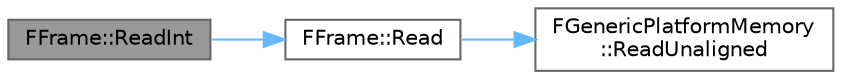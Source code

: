 digraph "FFrame::ReadInt"
{
 // INTERACTIVE_SVG=YES
 // LATEX_PDF_SIZE
  bgcolor="transparent";
  edge [fontname=Helvetica,fontsize=10,labelfontname=Helvetica,labelfontsize=10];
  node [fontname=Helvetica,fontsize=10,shape=box,height=0.2,width=0.4];
  rankdir="LR";
  Node1 [id="Node000001",label="FFrame::ReadInt",height=0.2,width=0.4,color="gray40", fillcolor="grey60", style="filled", fontcolor="black",tooltip=" "];
  Node1 -> Node2 [id="edge1_Node000001_Node000002",color="steelblue1",style="solid",tooltip=" "];
  Node2 [id="Node000002",label="FFrame::Read",height=0.2,width=0.4,color="grey40", fillcolor="white", style="filled",URL="$d0/d68/structFFrame.html#a55290927c261467a2f7221e19f9a4af3",tooltip=" "];
  Node2 -> Node3 [id="edge2_Node000002_Node000003",color="steelblue1",style="solid",tooltip=" "];
  Node3 [id="Node000003",label="FGenericPlatformMemory\l::ReadUnaligned",height=0.2,width=0.4,color="grey40", fillcolor="white", style="filled",URL="$d3/dfd/structFGenericPlatformMemory.html#a1b61fa8be4045ac8e9e6624d9b1fddc3",tooltip="Loads a simple POD type from unaligned memory."];
}
